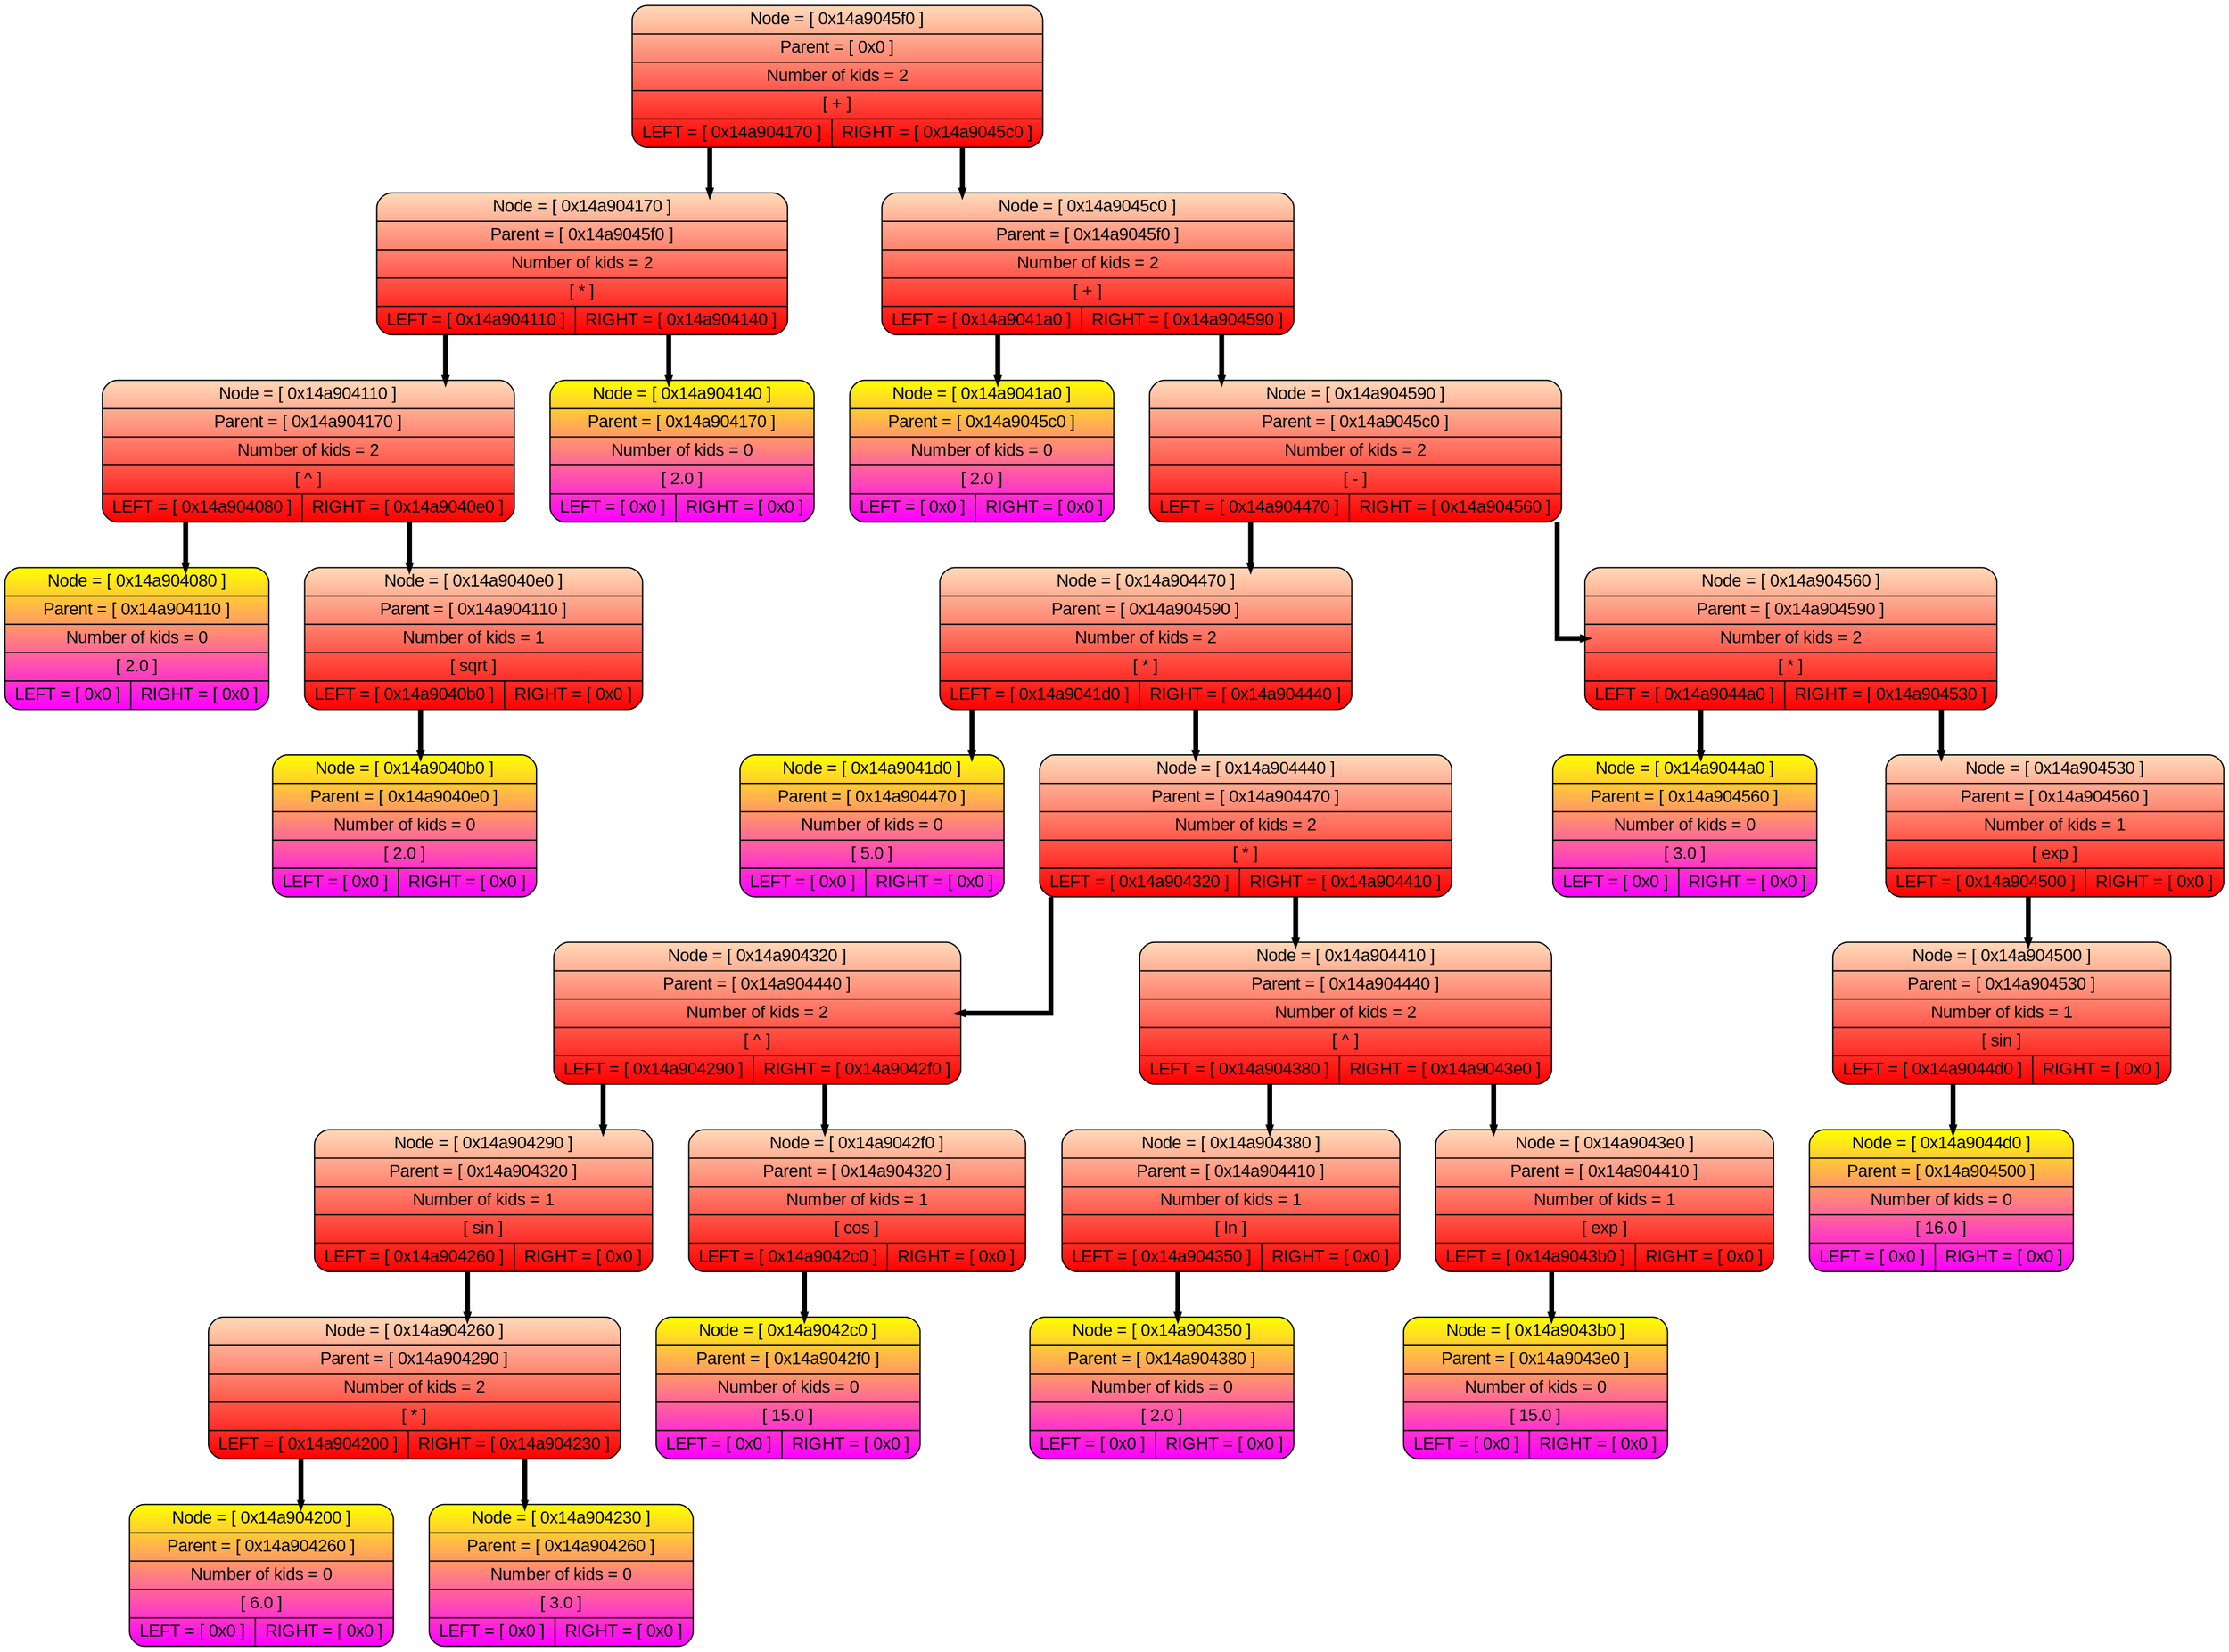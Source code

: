 digraph tree{
splines=ortho;
rankdir=HR;
nodesep=0.4;
node [shape=record, fontname="Arial"];
edge [style=bold, color="black", weight=10, penwidth=4, arrowsize=0.2];
P0x14a9045f0 [style = "filled, rounded", fillcolor="peachpuff:red" gradientangle=270,label=" {Node = [ 0x14a9045f0 ] | Parent = [ 0x0 ] | Number of kids = 2 |[ + ] | { <l> LEFT = [ 0x14a904170 ] | <r> RIGHT = [ 0x14a9045c0 ]}}" ];
P0x14a904170 [style = "filled, rounded", fillcolor="peachpuff:red" gradientangle=270,label=" {Node = [ 0x14a904170 ] | Parent = [ 0x14a9045f0 ] | Number of kids = 2 |[ * ] | { <l> LEFT = [ 0x14a904110 ] | <r> RIGHT = [ 0x14a904140 ]}}" ];
P0x14a904110 [style = "filled, rounded", fillcolor="peachpuff:red" gradientangle=270,label=" {Node = [ 0x14a904110 ] | Parent = [ 0x14a904170 ] | Number of kids = 2 |[ ^ ] | { <l> LEFT = [ 0x14a904080 ] | <r> RIGHT = [ 0x14a9040e0 ]}}" ];
P0x14a904080 [style = "filled, rounded", fillcolor="yellow:magenta" gradientangle=270,label=" {Node = [ 0x14a904080 ] | Parent = [ 0x14a904110 ] | Number of kids = 0 | [ 2.0 ] | { <l> LEFT = [ 0x0 ] | <r> RIGHT = [ 0x0 ]}}" ];
P0x14a9040e0 [style = "filled, rounded", fillcolor="peachpuff:red" gradientangle=270,label=" {Node = [ 0x14a9040e0 ] | Parent = [ 0x14a904110 ] | Number of kids = 1 |[ sqrt ] | { <l> LEFT = [ 0x14a9040b0 ] | <r> RIGHT = [ 0x0 ]}}" ];
P0x14a9040b0 [style = "filled, rounded", fillcolor="yellow:magenta" gradientangle=270,label=" {Node = [ 0x14a9040b0 ] | Parent = [ 0x14a9040e0 ] | Number of kids = 0 | [ 2.0 ] | { <l> LEFT = [ 0x0 ] | <r> RIGHT = [ 0x0 ]}}" ];
P0x14a9040e0:<l> -> P0x14a9040b0
P0x14a904110:<l> -> P0x14a904080
P0x14a904110:<r> -> P0x14a9040e0
P0x14a904140 [style = "filled, rounded", fillcolor="yellow:magenta" gradientangle=270,label=" {Node = [ 0x14a904140 ] | Parent = [ 0x14a904170 ] | Number of kids = 0 | [ 2.0 ] | { <l> LEFT = [ 0x0 ] | <r> RIGHT = [ 0x0 ]}}" ];
P0x14a904170:<l> -> P0x14a904110
P0x14a904170:<r> -> P0x14a904140
P0x14a9045c0 [style = "filled, rounded", fillcolor="peachpuff:red" gradientangle=270,label=" {Node = [ 0x14a9045c0 ] | Parent = [ 0x14a9045f0 ] | Number of kids = 2 |[ + ] | { <l> LEFT = [ 0x14a9041a0 ] | <r> RIGHT = [ 0x14a904590 ]}}" ];
P0x14a9041a0 [style = "filled, rounded", fillcolor="yellow:magenta" gradientangle=270,label=" {Node = [ 0x14a9041a0 ] | Parent = [ 0x14a9045c0 ] | Number of kids = 0 | [ 2.0 ] | { <l> LEFT = [ 0x0 ] | <r> RIGHT = [ 0x0 ]}}" ];
P0x14a904590 [style = "filled, rounded", fillcolor="peachpuff:red" gradientangle=270,label=" {Node = [ 0x14a904590 ] | Parent = [ 0x14a9045c0 ] | Number of kids = 2 |[ - ] | { <l> LEFT = [ 0x14a904470 ] | <r> RIGHT = [ 0x14a904560 ]}}" ];
P0x14a904470 [style = "filled, rounded", fillcolor="peachpuff:red" gradientangle=270,label=" {Node = [ 0x14a904470 ] | Parent = [ 0x14a904590 ] | Number of kids = 2 |[ * ] | { <l> LEFT = [ 0x14a9041d0 ] | <r> RIGHT = [ 0x14a904440 ]}}" ];
P0x14a9041d0 [style = "filled, rounded", fillcolor="yellow:magenta" gradientangle=270,label=" {Node = [ 0x14a9041d0 ] | Parent = [ 0x14a904470 ] | Number of kids = 0 | [ 5.0 ] | { <l> LEFT = [ 0x0 ] | <r> RIGHT = [ 0x0 ]}}" ];
P0x14a904440 [style = "filled, rounded", fillcolor="peachpuff:red" gradientangle=270,label=" {Node = [ 0x14a904440 ] | Parent = [ 0x14a904470 ] | Number of kids = 2 |[ * ] | { <l> LEFT = [ 0x14a904320 ] | <r> RIGHT = [ 0x14a904410 ]}}" ];
P0x14a904320 [style = "filled, rounded", fillcolor="peachpuff:red" gradientangle=270,label=" {Node = [ 0x14a904320 ] | Parent = [ 0x14a904440 ] | Number of kids = 2 |[ ^ ] | { <l> LEFT = [ 0x14a904290 ] | <r> RIGHT = [ 0x14a9042f0 ]}}" ];
P0x14a904290 [style = "filled, rounded", fillcolor="peachpuff:red" gradientangle=270,label=" {Node = [ 0x14a904290 ] | Parent = [ 0x14a904320 ] | Number of kids = 1 |[ sin ] | { <l> LEFT = [ 0x14a904260 ] | <r> RIGHT = [ 0x0 ]}}" ];
P0x14a904260 [style = "filled, rounded", fillcolor="peachpuff:red" gradientangle=270,label=" {Node = [ 0x14a904260 ] | Parent = [ 0x14a904290 ] | Number of kids = 2 |[ * ] | { <l> LEFT = [ 0x14a904200 ] | <r> RIGHT = [ 0x14a904230 ]}}" ];
P0x14a904200 [style = "filled, rounded", fillcolor="yellow:magenta" gradientangle=270,label=" {Node = [ 0x14a904200 ] | Parent = [ 0x14a904260 ] | Number of kids = 0 | [ 6.0 ] | { <l> LEFT = [ 0x0 ] | <r> RIGHT = [ 0x0 ]}}" ];
P0x14a904230 [style = "filled, rounded", fillcolor="yellow:magenta" gradientangle=270,label=" {Node = [ 0x14a904230 ] | Parent = [ 0x14a904260 ] | Number of kids = 0 | [ 3.0 ] | { <l> LEFT = [ 0x0 ] | <r> RIGHT = [ 0x0 ]}}" ];
P0x14a904260:<l> -> P0x14a904200
P0x14a904260:<r> -> P0x14a904230
P0x14a904290:<l> -> P0x14a904260
P0x14a9042f0 [style = "filled, rounded", fillcolor="peachpuff:red" gradientangle=270,label=" {Node = [ 0x14a9042f0 ] | Parent = [ 0x14a904320 ] | Number of kids = 1 |[ cos ] | { <l> LEFT = [ 0x14a9042c0 ] | <r> RIGHT = [ 0x0 ]}}" ];
P0x14a9042c0 [style = "filled, rounded", fillcolor="yellow:magenta" gradientangle=270,label=" {Node = [ 0x14a9042c0 ] | Parent = [ 0x14a9042f0 ] | Number of kids = 0 | [ 15.0 ] | { <l> LEFT = [ 0x0 ] | <r> RIGHT = [ 0x0 ]}}" ];
P0x14a9042f0:<l> -> P0x14a9042c0
P0x14a904320:<l> -> P0x14a904290
P0x14a904320:<r> -> P0x14a9042f0
P0x14a904410 [style = "filled, rounded", fillcolor="peachpuff:red" gradientangle=270,label=" {Node = [ 0x14a904410 ] | Parent = [ 0x14a904440 ] | Number of kids = 2 |[ ^ ] | { <l> LEFT = [ 0x14a904380 ] | <r> RIGHT = [ 0x14a9043e0 ]}}" ];
P0x14a904380 [style = "filled, rounded", fillcolor="peachpuff:red" gradientangle=270,label=" {Node = [ 0x14a904380 ] | Parent = [ 0x14a904410 ] | Number of kids = 1 |[ ln ] | { <l> LEFT = [ 0x14a904350 ] | <r> RIGHT = [ 0x0 ]}}" ];
P0x14a904350 [style = "filled, rounded", fillcolor="yellow:magenta" gradientangle=270,label=" {Node = [ 0x14a904350 ] | Parent = [ 0x14a904380 ] | Number of kids = 0 | [ 2.0 ] | { <l> LEFT = [ 0x0 ] | <r> RIGHT = [ 0x0 ]}}" ];
P0x14a904380:<l> -> P0x14a904350
P0x14a9043e0 [style = "filled, rounded", fillcolor="peachpuff:red" gradientangle=270,label=" {Node = [ 0x14a9043e0 ] | Parent = [ 0x14a904410 ] | Number of kids = 1 |[ exp ] | { <l> LEFT = [ 0x14a9043b0 ] | <r> RIGHT = [ 0x0 ]}}" ];
P0x14a9043b0 [style = "filled, rounded", fillcolor="yellow:magenta" gradientangle=270,label=" {Node = [ 0x14a9043b0 ] | Parent = [ 0x14a9043e0 ] | Number of kids = 0 | [ 15.0 ] | { <l> LEFT = [ 0x0 ] | <r> RIGHT = [ 0x0 ]}}" ];
P0x14a9043e0:<l> -> P0x14a9043b0
P0x14a904410:<l> -> P0x14a904380
P0x14a904410:<r> -> P0x14a9043e0
P0x14a904440:<l> -> P0x14a904320
P0x14a904440:<r> -> P0x14a904410
P0x14a904470:<l> -> P0x14a9041d0
P0x14a904470:<r> -> P0x14a904440
P0x14a904560 [style = "filled, rounded", fillcolor="peachpuff:red" gradientangle=270,label=" {Node = [ 0x14a904560 ] | Parent = [ 0x14a904590 ] | Number of kids = 2 |[ * ] | { <l> LEFT = [ 0x14a9044a0 ] | <r> RIGHT = [ 0x14a904530 ]}}" ];
P0x14a9044a0 [style = "filled, rounded", fillcolor="yellow:magenta" gradientangle=270,label=" {Node = [ 0x14a9044a0 ] | Parent = [ 0x14a904560 ] | Number of kids = 0 | [ 3.0 ] | { <l> LEFT = [ 0x0 ] | <r> RIGHT = [ 0x0 ]}}" ];
P0x14a904530 [style = "filled, rounded", fillcolor="peachpuff:red" gradientangle=270,label=" {Node = [ 0x14a904530 ] | Parent = [ 0x14a904560 ] | Number of kids = 1 |[ exp ] | { <l> LEFT = [ 0x14a904500 ] | <r> RIGHT = [ 0x0 ]}}" ];
P0x14a904500 [style = "filled, rounded", fillcolor="peachpuff:red" gradientangle=270,label=" {Node = [ 0x14a904500 ] | Parent = [ 0x14a904530 ] | Number of kids = 1 |[ sin ] | { <l> LEFT = [ 0x14a9044d0 ] | <r> RIGHT = [ 0x0 ]}}" ];
P0x14a9044d0 [style = "filled, rounded", fillcolor="yellow:magenta" gradientangle=270,label=" {Node = [ 0x14a9044d0 ] | Parent = [ 0x14a904500 ] | Number of kids = 0 | [ 16.0 ] | { <l> LEFT = [ 0x0 ] | <r> RIGHT = [ 0x0 ]}}" ];
P0x14a904500:<l> -> P0x14a9044d0
P0x14a904530:<l> -> P0x14a904500
P0x14a904560:<l> -> P0x14a9044a0
P0x14a904560:<r> -> P0x14a904530
P0x14a904590:<l> -> P0x14a904470
P0x14a904590:<r> -> P0x14a904560
P0x14a9045c0:<l> -> P0x14a9041a0
P0x14a9045c0:<r> -> P0x14a904590
P0x14a9045f0:<l> -> P0x14a904170
P0x14a9045f0:<r> -> P0x14a9045c0
}

